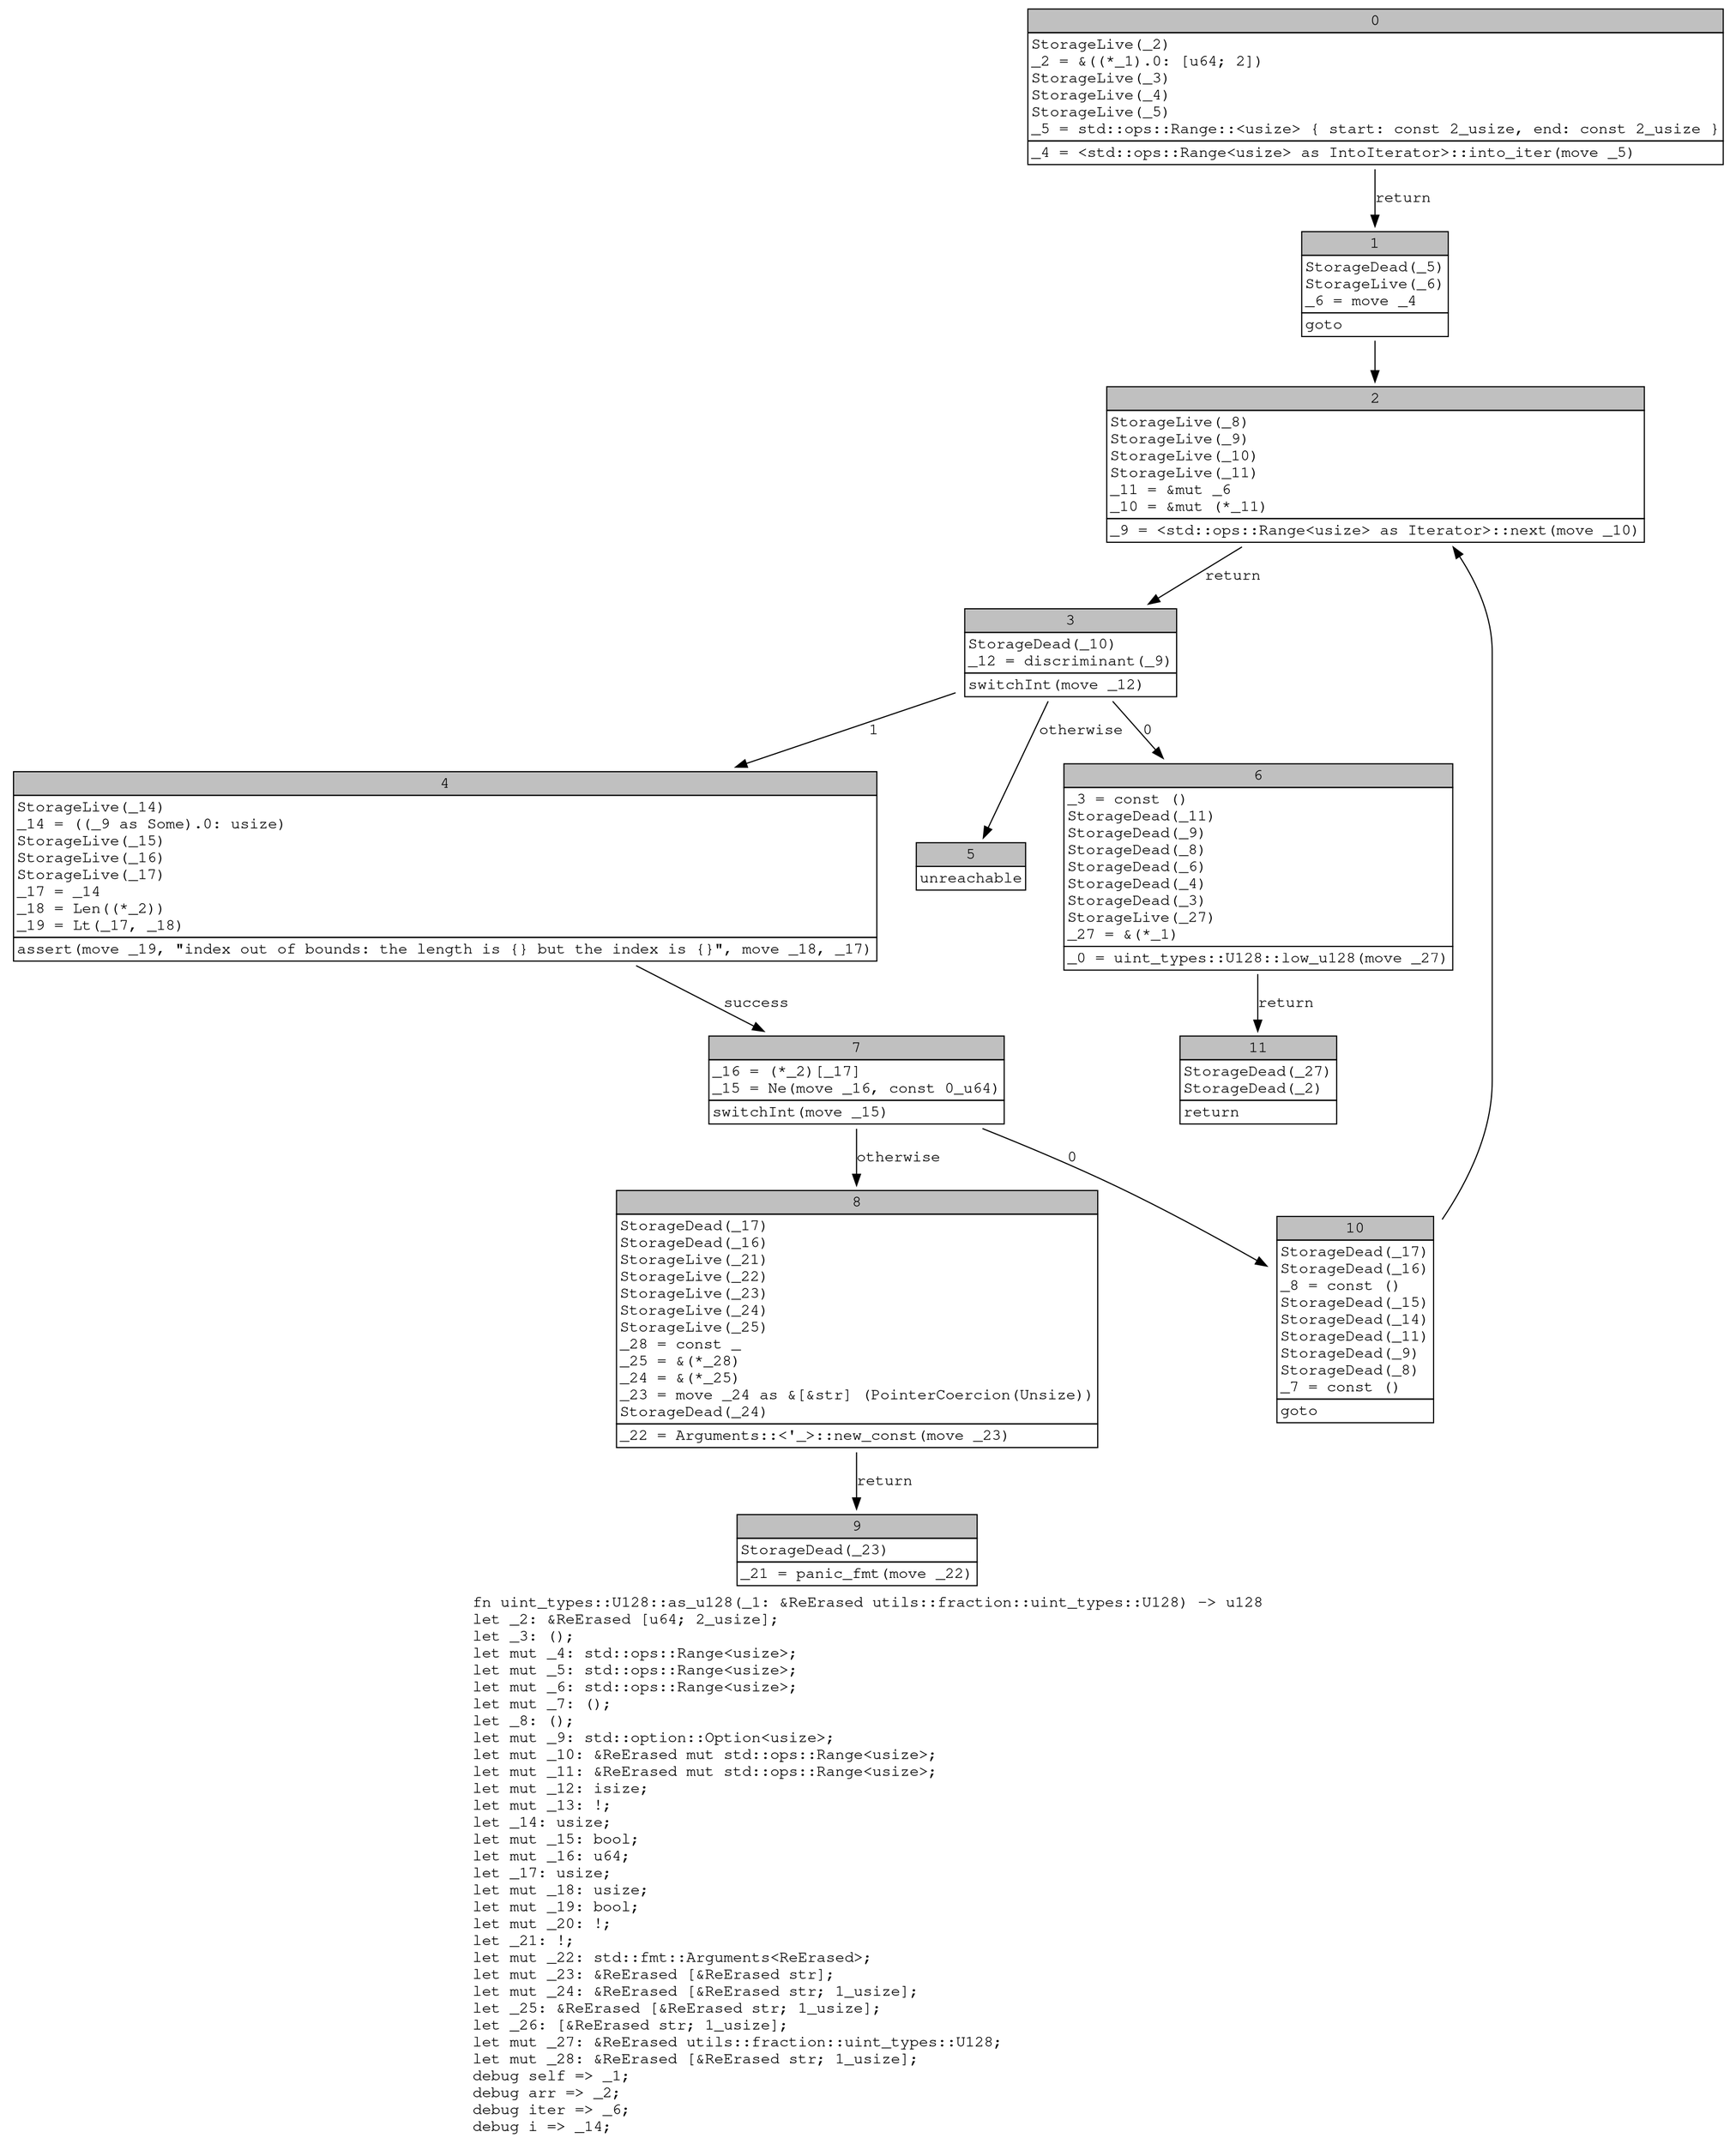 digraph Mir_0_11846 {
    graph [fontname="Courier, monospace"];
    node [fontname="Courier, monospace"];
    edge [fontname="Courier, monospace"];
    label=<fn uint_types::U128::as_u128(_1: &amp;ReErased utils::fraction::uint_types::U128) -&gt; u128<br align="left"/>let _2: &amp;ReErased [u64; 2_usize];<br align="left"/>let _3: ();<br align="left"/>let mut _4: std::ops::Range&lt;usize&gt;;<br align="left"/>let mut _5: std::ops::Range&lt;usize&gt;;<br align="left"/>let mut _6: std::ops::Range&lt;usize&gt;;<br align="left"/>let mut _7: ();<br align="left"/>let _8: ();<br align="left"/>let mut _9: std::option::Option&lt;usize&gt;;<br align="left"/>let mut _10: &amp;ReErased mut std::ops::Range&lt;usize&gt;;<br align="left"/>let mut _11: &amp;ReErased mut std::ops::Range&lt;usize&gt;;<br align="left"/>let mut _12: isize;<br align="left"/>let mut _13: !;<br align="left"/>let _14: usize;<br align="left"/>let mut _15: bool;<br align="left"/>let mut _16: u64;<br align="left"/>let _17: usize;<br align="left"/>let mut _18: usize;<br align="left"/>let mut _19: bool;<br align="left"/>let mut _20: !;<br align="left"/>let _21: !;<br align="left"/>let mut _22: std::fmt::Arguments&lt;ReErased&gt;;<br align="left"/>let mut _23: &amp;ReErased [&amp;ReErased str];<br align="left"/>let mut _24: &amp;ReErased [&amp;ReErased str; 1_usize];<br align="left"/>let _25: &amp;ReErased [&amp;ReErased str; 1_usize];<br align="left"/>let _26: [&amp;ReErased str; 1_usize];<br align="left"/>let mut _27: &amp;ReErased utils::fraction::uint_types::U128;<br align="left"/>let mut _28: &amp;ReErased [&amp;ReErased str; 1_usize];<br align="left"/>debug self =&gt; _1;<br align="left"/>debug arr =&gt; _2;<br align="left"/>debug iter =&gt; _6;<br align="left"/>debug i =&gt; _14;<br align="left"/>>;
    bb0__0_11846 [shape="none", label=<<table border="0" cellborder="1" cellspacing="0"><tr><td bgcolor="gray" align="center" colspan="1">0</td></tr><tr><td align="left" balign="left">StorageLive(_2)<br/>_2 = &amp;((*_1).0: [u64; 2])<br/>StorageLive(_3)<br/>StorageLive(_4)<br/>StorageLive(_5)<br/>_5 = std::ops::Range::&lt;usize&gt; { start: const 2_usize, end: const 2_usize }<br/></td></tr><tr><td align="left">_4 = &lt;std::ops::Range&lt;usize&gt; as IntoIterator&gt;::into_iter(move _5)</td></tr></table>>];
    bb1__0_11846 [shape="none", label=<<table border="0" cellborder="1" cellspacing="0"><tr><td bgcolor="gray" align="center" colspan="1">1</td></tr><tr><td align="left" balign="left">StorageDead(_5)<br/>StorageLive(_6)<br/>_6 = move _4<br/></td></tr><tr><td align="left">goto</td></tr></table>>];
    bb2__0_11846 [shape="none", label=<<table border="0" cellborder="1" cellspacing="0"><tr><td bgcolor="gray" align="center" colspan="1">2</td></tr><tr><td align="left" balign="left">StorageLive(_8)<br/>StorageLive(_9)<br/>StorageLive(_10)<br/>StorageLive(_11)<br/>_11 = &amp;mut _6<br/>_10 = &amp;mut (*_11)<br/></td></tr><tr><td align="left">_9 = &lt;std::ops::Range&lt;usize&gt; as Iterator&gt;::next(move _10)</td></tr></table>>];
    bb3__0_11846 [shape="none", label=<<table border="0" cellborder="1" cellspacing="0"><tr><td bgcolor="gray" align="center" colspan="1">3</td></tr><tr><td align="left" balign="left">StorageDead(_10)<br/>_12 = discriminant(_9)<br/></td></tr><tr><td align="left">switchInt(move _12)</td></tr></table>>];
    bb4__0_11846 [shape="none", label=<<table border="0" cellborder="1" cellspacing="0"><tr><td bgcolor="gray" align="center" colspan="1">4</td></tr><tr><td align="left" balign="left">StorageLive(_14)<br/>_14 = ((_9 as Some).0: usize)<br/>StorageLive(_15)<br/>StorageLive(_16)<br/>StorageLive(_17)<br/>_17 = _14<br/>_18 = Len((*_2))<br/>_19 = Lt(_17, _18)<br/></td></tr><tr><td align="left">assert(move _19, &quot;index out of bounds: the length is {} but the index is {}&quot;, move _18, _17)</td></tr></table>>];
    bb5__0_11846 [shape="none", label=<<table border="0" cellborder="1" cellspacing="0"><tr><td bgcolor="gray" align="center" colspan="1">5</td></tr><tr><td align="left">unreachable</td></tr></table>>];
    bb6__0_11846 [shape="none", label=<<table border="0" cellborder="1" cellspacing="0"><tr><td bgcolor="gray" align="center" colspan="1">6</td></tr><tr><td align="left" balign="left">_3 = const ()<br/>StorageDead(_11)<br/>StorageDead(_9)<br/>StorageDead(_8)<br/>StorageDead(_6)<br/>StorageDead(_4)<br/>StorageDead(_3)<br/>StorageLive(_27)<br/>_27 = &amp;(*_1)<br/></td></tr><tr><td align="left">_0 = uint_types::U128::low_u128(move _27)</td></tr></table>>];
    bb7__0_11846 [shape="none", label=<<table border="0" cellborder="1" cellspacing="0"><tr><td bgcolor="gray" align="center" colspan="1">7</td></tr><tr><td align="left" balign="left">_16 = (*_2)[_17]<br/>_15 = Ne(move _16, const 0_u64)<br/></td></tr><tr><td align="left">switchInt(move _15)</td></tr></table>>];
    bb8__0_11846 [shape="none", label=<<table border="0" cellborder="1" cellspacing="0"><tr><td bgcolor="gray" align="center" colspan="1">8</td></tr><tr><td align="left" balign="left">StorageDead(_17)<br/>StorageDead(_16)<br/>StorageLive(_21)<br/>StorageLive(_22)<br/>StorageLive(_23)<br/>StorageLive(_24)<br/>StorageLive(_25)<br/>_28 = const _<br/>_25 = &amp;(*_28)<br/>_24 = &amp;(*_25)<br/>_23 = move _24 as &amp;[&amp;str] (PointerCoercion(Unsize))<br/>StorageDead(_24)<br/></td></tr><tr><td align="left">_22 = Arguments::&lt;'_&gt;::new_const(move _23)</td></tr></table>>];
    bb9__0_11846 [shape="none", label=<<table border="0" cellborder="1" cellspacing="0"><tr><td bgcolor="gray" align="center" colspan="1">9</td></tr><tr><td align="left" balign="left">StorageDead(_23)<br/></td></tr><tr><td align="left">_21 = panic_fmt(move _22)</td></tr></table>>];
    bb10__0_11846 [shape="none", label=<<table border="0" cellborder="1" cellspacing="0"><tr><td bgcolor="gray" align="center" colspan="1">10</td></tr><tr><td align="left" balign="left">StorageDead(_17)<br/>StorageDead(_16)<br/>_8 = const ()<br/>StorageDead(_15)<br/>StorageDead(_14)<br/>StorageDead(_11)<br/>StorageDead(_9)<br/>StorageDead(_8)<br/>_7 = const ()<br/></td></tr><tr><td align="left">goto</td></tr></table>>];
    bb11__0_11846 [shape="none", label=<<table border="0" cellborder="1" cellspacing="0"><tr><td bgcolor="gray" align="center" colspan="1">11</td></tr><tr><td align="left" balign="left">StorageDead(_27)<br/>StorageDead(_2)<br/></td></tr><tr><td align="left">return</td></tr></table>>];
    bb0__0_11846 -> bb1__0_11846 [label="return"];
    bb1__0_11846 -> bb2__0_11846 [label=""];
    bb2__0_11846 -> bb3__0_11846 [label="return"];
    bb3__0_11846 -> bb6__0_11846 [label="0"];
    bb3__0_11846 -> bb4__0_11846 [label="1"];
    bb3__0_11846 -> bb5__0_11846 [label="otherwise"];
    bb4__0_11846 -> bb7__0_11846 [label="success"];
    bb6__0_11846 -> bb11__0_11846 [label="return"];
    bb7__0_11846 -> bb10__0_11846 [label="0"];
    bb7__0_11846 -> bb8__0_11846 [label="otherwise"];
    bb8__0_11846 -> bb9__0_11846 [label="return"];
    bb10__0_11846 -> bb2__0_11846 [label=""];
}
